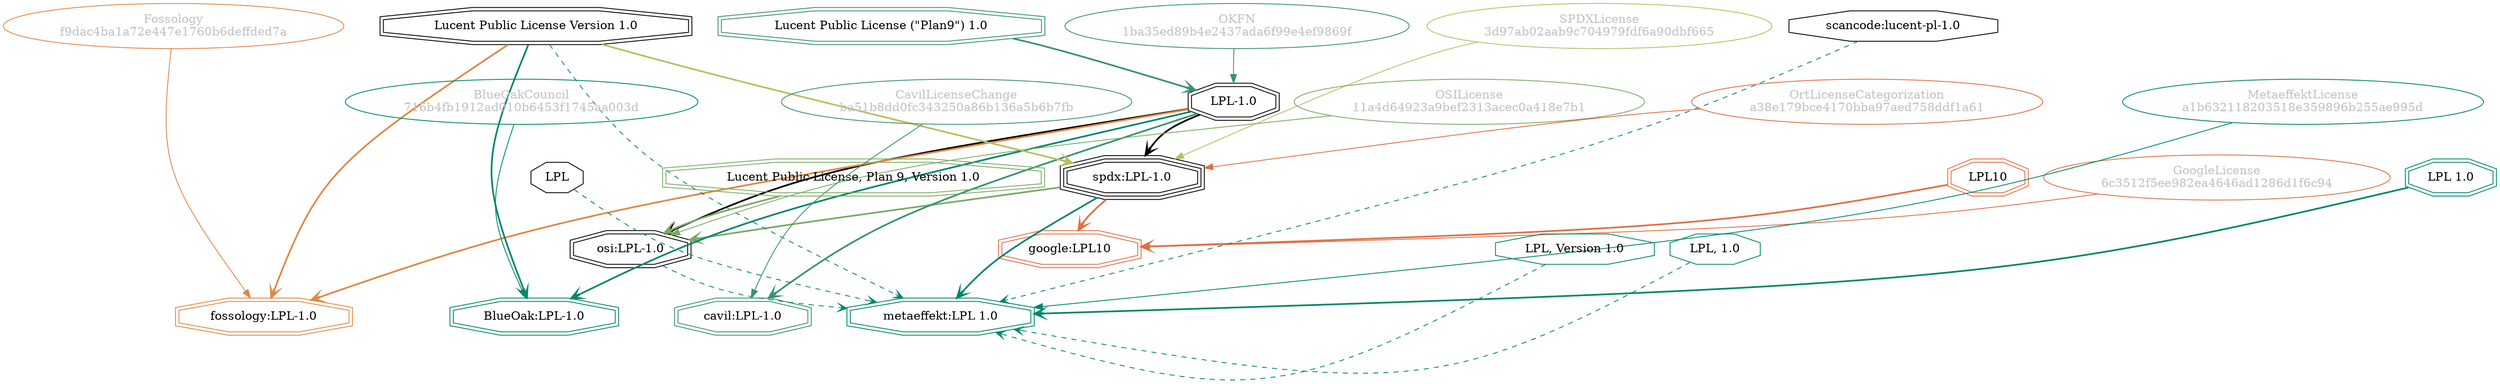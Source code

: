 strict digraph {
    node [shape=box];
    graph [splines=curved];
    2550 [label="SPDXLicense\n3d97ab02aab9c704979fdf6a90dbf665"
         ,fontcolor=gray
         ,color="#b8bf62"
         ,fillcolor="beige;1"
         ,shape=ellipse];
    2551 [label="spdx:LPL-1.0"
         ,shape=tripleoctagon];
    2552 [label="LPL-1.0"
         ,shape=doubleoctagon];
    2553 [label="Lucent Public License Version 1.0"
         ,shape=doubleoctagon];
    5100 [label="OSILicense\n11a4d64923a9bef2313acec0a418e7b1"
         ,fontcolor=gray
         ,color="#78ab63"
         ,fillcolor="beige;1"
         ,shape=ellipse];
    5101 [label="osi:LPL-1.0"
         ,shape=doubleoctagon];
    5102 [label="Lucent Public License, Plan 9, Version 1.0"
         ,color="#78ab63"
         ,shape=doubleoctagon];
    5546 [label="GoogleLicense\n6c3512f5ee982ea4646ad1286d1f6c94"
         ,fontcolor=gray
         ,color="#e06f45"
         ,fillcolor="beige;1"
         ,shape=ellipse];
    5547 [label="google:LPL10"
         ,color="#e06f45"
         ,shape=doubleoctagon];
    5548 [label=LPL10
         ,color="#e06f45"
         ,shape=doubleoctagon];
    7004 [label=LPL,shape=octagon];
    9128 [label="BlueOakCouncil\n716b4fb1912ad010b6453f1745aa003d"
         ,fontcolor=gray
         ,color="#00876c"
         ,fillcolor="beige;1"
         ,shape=ellipse];
    9129 [label="BlueOak:LPL-1.0"
         ,color="#00876c"
         ,shape=doubleoctagon];
    18844 [label="scancode:lucent-pl-1.0"
          ,shape=octagon];
    26387 [label="Fossology\nf9dac4ba1a72e447e1760b6deffded7a"
          ,fontcolor=gray
          ,color="#e18745"
          ,fillcolor="beige;1"
          ,shape=ellipse];
    26388 [label="fossology:LPL-1.0"
          ,color="#e18745"
          ,shape=doubleoctagon];
    28321 [label="OKFN\n1ba35ed89b4e2437ada6f99e4ef9869f"
          ,fontcolor=gray
          ,color="#379469"
          ,fillcolor="beige;1"
          ,shape=ellipse];
    28322 [label="Lucent Public License (\"Plan9\") 1.0"
          ,color="#379469"
          ,shape=doubleoctagon];
    28791 [label="OrtLicenseCategorization\na38e179bce4170bba97aed758ddf1a61"
          ,fontcolor=gray
          ,color="#e06f45"
          ,fillcolor="beige;1"
          ,shape=ellipse];
    37116 [label="CavilLicenseChange\nba51b8dd0fc343250a86b136a5b6b7fb"
          ,fontcolor=gray
          ,color="#379469"
          ,fillcolor="beige;1"
          ,shape=ellipse];
    37117 [label="cavil:LPL-1.0"
          ,color="#379469"
          ,shape=doubleoctagon];
    44244 [label="MetaeffektLicense\na1b632118203518e359896b255ae995d"
          ,fontcolor=gray
          ,color="#00876c"
          ,fillcolor="beige;1"
          ,shape=ellipse];
    44245 [label="metaeffekt:LPL 1.0"
          ,color="#00876c"
          ,shape=doubleoctagon];
    44246 [label="LPL 1.0"
          ,color="#00876c"
          ,shape=doubleoctagon];
    44247 [label="LPL, Version 1.0"
          ,color="#00876c"
          ,shape=octagon];
    44248 [label="LPL, 1.0"
          ,color="#00876c"
          ,shape=octagon];
    2550 -> 2551 [weight=0.5
                 ,color="#b8bf62"];
    2551 -> 5101 [style=bold
                 ,arrowhead=vee
                 ,weight=0.7
                 ,color="#78ab63"];
    2551 -> 5547 [style=bold
                 ,arrowhead=vee
                 ,weight=0.7
                 ,color="#e06f45"];
    2551 -> 44245 [style=bold
                  ,arrowhead=vee
                  ,weight=0.7
                  ,color="#00876c"];
    2552 -> 2551 [style=bold
                 ,arrowhead=vee
                 ,weight=0.7];
    2552 -> 5101 [style=bold
                 ,arrowhead=vee
                 ,weight=0.7];
    2552 -> 9129 [style=bold
                 ,arrowhead=vee
                 ,weight=0.7
                 ,color="#00876c"];
    2552 -> 26388 [style=bold
                  ,arrowhead=vee
                  ,weight=0.7
                  ,color="#e18745"];
    2552 -> 37117 [style=bold
                  ,arrowhead=vee
                  ,weight=0.7
                  ,color="#379469"];
    2552 -> 37117 [style=bold
                  ,arrowhead=vee
                  ,weight=0.7
                  ,color="#379469"];
    2553 -> 2551 [style=bold
                 ,arrowhead=vee
                 ,weight=0.7
                 ,color="#b8bf62"];
    2553 -> 9129 [style=bold
                 ,arrowhead=vee
                 ,weight=0.7
                 ,color="#00876c"];
    2553 -> 26388 [style=bold
                  ,arrowhead=vee
                  ,weight=0.7
                  ,color="#e18745"];
    2553 -> 44245 [style=dashed
                  ,arrowhead=vee
                  ,weight=0.5
                  ,color="#00876c"];
    5100 -> 5101 [weight=0.5
                 ,color="#78ab63"];
    5101 -> 44245 [style=dashed
                  ,arrowhead=vee
                  ,weight=0.5
                  ,color="#00876c"];
    5102 -> 5101 [style=bold
                 ,arrowhead=vee
                 ,weight=0.7
                 ,color="#78ab63"];
    5546 -> 5547 [weight=0.5
                 ,color="#e06f45"];
    5548 -> 5547 [style=bold
                 ,arrowhead=vee
                 ,weight=0.7
                 ,color="#e06f45"];
    7004 -> 44245 [style=dashed
                  ,arrowhead=vee
                  ,weight=0.5
                  ,color="#00876c"];
    9128 -> 9129 [weight=0.5
                 ,color="#00876c"];
    18844 -> 44245 [style=dashed
                   ,arrowhead=vee
                   ,weight=0.5
                   ,color="#00876c"];
    26387 -> 26388 [weight=0.5
                   ,color="#e18745"];
    28321 -> 2552 [weight=0.5
                  ,color="#379469"];
    28322 -> 2552 [style=bold
                  ,arrowhead=vee
                  ,weight=0.7
                  ,color="#379469"];
    28791 -> 2551 [weight=0.5
                  ,color="#e06f45"];
    37116 -> 37117 [weight=0.5
                   ,color="#379469"];
    44244 -> 44245 [weight=0.5
                   ,color="#00876c"];
    44246 -> 44245 [style=bold
                   ,arrowhead=vee
                   ,weight=0.7
                   ,color="#00876c"];
    44247 -> 44245 [style=dashed
                   ,arrowhead=vee
                   ,weight=0.5
                   ,color="#00876c"];
    44248 -> 44245 [style=dashed
                   ,arrowhead=vee
                   ,weight=0.5
                   ,color="#00876c"];
}
